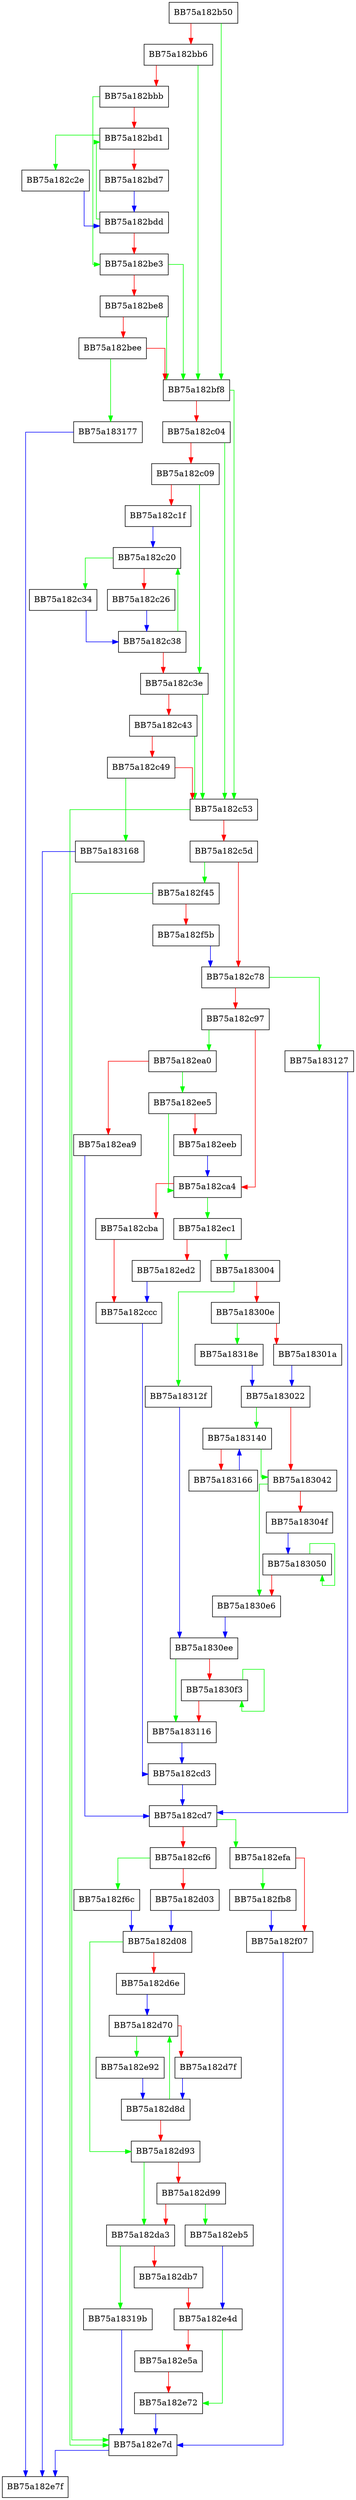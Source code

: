 digraph GetOrAdd {
  node [shape="box"];
  graph [splines=ortho];
  BB75a182b50 -> BB75a182bf8 [color="green"];
  BB75a182b50 -> BB75a182bb6 [color="red"];
  BB75a182bb6 -> BB75a182bf8 [color="green"];
  BB75a182bb6 -> BB75a182bbb [color="red"];
  BB75a182bbb -> BB75a182be3 [color="green"];
  BB75a182bbb -> BB75a182bd1 [color="red"];
  BB75a182bd1 -> BB75a182c2e [color="green"];
  BB75a182bd1 -> BB75a182bd7 [color="red"];
  BB75a182bd7 -> BB75a182bdd [color="blue"];
  BB75a182bdd -> BB75a182bd1 [color="green"];
  BB75a182bdd -> BB75a182be3 [color="red"];
  BB75a182be3 -> BB75a182bf8 [color="green"];
  BB75a182be3 -> BB75a182be8 [color="red"];
  BB75a182be8 -> BB75a182bf8 [color="green"];
  BB75a182be8 -> BB75a182bee [color="red"];
  BB75a182bee -> BB75a183177 [color="green"];
  BB75a182bee -> BB75a182bf8 [color="red"];
  BB75a182bf8 -> BB75a182c53 [color="green"];
  BB75a182bf8 -> BB75a182c04 [color="red"];
  BB75a182c04 -> BB75a182c53 [color="green"];
  BB75a182c04 -> BB75a182c09 [color="red"];
  BB75a182c09 -> BB75a182c3e [color="green"];
  BB75a182c09 -> BB75a182c1f [color="red"];
  BB75a182c1f -> BB75a182c20 [color="blue"];
  BB75a182c20 -> BB75a182c34 [color="green"];
  BB75a182c20 -> BB75a182c26 [color="red"];
  BB75a182c26 -> BB75a182c38 [color="blue"];
  BB75a182c2e -> BB75a182bdd [color="blue"];
  BB75a182c34 -> BB75a182c38 [color="blue"];
  BB75a182c38 -> BB75a182c20 [color="green"];
  BB75a182c38 -> BB75a182c3e [color="red"];
  BB75a182c3e -> BB75a182c53 [color="green"];
  BB75a182c3e -> BB75a182c43 [color="red"];
  BB75a182c43 -> BB75a182c53 [color="green"];
  BB75a182c43 -> BB75a182c49 [color="red"];
  BB75a182c49 -> BB75a183168 [color="green"];
  BB75a182c49 -> BB75a182c53 [color="red"];
  BB75a182c53 -> BB75a182e7d [color="green"];
  BB75a182c53 -> BB75a182c5d [color="red"];
  BB75a182c5d -> BB75a182f45 [color="green"];
  BB75a182c5d -> BB75a182c78 [color="red"];
  BB75a182c78 -> BB75a183127 [color="green"];
  BB75a182c78 -> BB75a182c97 [color="red"];
  BB75a182c97 -> BB75a182ea0 [color="green"];
  BB75a182c97 -> BB75a182ca4 [color="red"];
  BB75a182ca4 -> BB75a182ec1 [color="green"];
  BB75a182ca4 -> BB75a182cba [color="red"];
  BB75a182cba -> BB75a182ccc [color="red"];
  BB75a182ccc -> BB75a182cd3 [color="blue"];
  BB75a182cd3 -> BB75a182cd7 [color="blue"];
  BB75a182cd7 -> BB75a182efa [color="green"];
  BB75a182cd7 -> BB75a182cf6 [color="red"];
  BB75a182cf6 -> BB75a182f6c [color="green"];
  BB75a182cf6 -> BB75a182d03 [color="red"];
  BB75a182d03 -> BB75a182d08 [color="blue"];
  BB75a182d08 -> BB75a182d93 [color="green"];
  BB75a182d08 -> BB75a182d6e [color="red"];
  BB75a182d6e -> BB75a182d70 [color="blue"];
  BB75a182d70 -> BB75a182e92 [color="green"];
  BB75a182d70 -> BB75a182d7f [color="red"];
  BB75a182d7f -> BB75a182d8d [color="blue"];
  BB75a182d8d -> BB75a182d70 [color="green"];
  BB75a182d8d -> BB75a182d93 [color="red"];
  BB75a182d93 -> BB75a182da3 [color="green"];
  BB75a182d93 -> BB75a182d99 [color="red"];
  BB75a182d99 -> BB75a182eb5 [color="green"];
  BB75a182d99 -> BB75a182da3 [color="red"];
  BB75a182da3 -> BB75a18319b [color="green"];
  BB75a182da3 -> BB75a182db7 [color="red"];
  BB75a182db7 -> BB75a182e4d [color="red"];
  BB75a182e4d -> BB75a182e72 [color="green"];
  BB75a182e4d -> BB75a182e5a [color="red"];
  BB75a182e5a -> BB75a182e72 [color="red"];
  BB75a182e72 -> BB75a182e7d [color="blue"];
  BB75a182e7d -> BB75a182e7f [color="blue"];
  BB75a182e92 -> BB75a182d8d [color="blue"];
  BB75a182ea0 -> BB75a182ee5 [color="green"];
  BB75a182ea0 -> BB75a182ea9 [color="red"];
  BB75a182ea9 -> BB75a182cd7 [color="blue"];
  BB75a182eb5 -> BB75a182e4d [color="blue"];
  BB75a182ec1 -> BB75a183004 [color="green"];
  BB75a182ec1 -> BB75a182ed2 [color="red"];
  BB75a182ed2 -> BB75a182ccc [color="blue"];
  BB75a182ee5 -> BB75a182ca4 [color="green"];
  BB75a182ee5 -> BB75a182eeb [color="red"];
  BB75a182eeb -> BB75a182ca4 [color="blue"];
  BB75a182efa -> BB75a182fb8 [color="green"];
  BB75a182efa -> BB75a182f07 [color="red"];
  BB75a182f07 -> BB75a182e7d [color="blue"];
  BB75a182f45 -> BB75a182e7d [color="green"];
  BB75a182f45 -> BB75a182f5b [color="red"];
  BB75a182f5b -> BB75a182c78 [color="blue"];
  BB75a182f6c -> BB75a182d08 [color="blue"];
  BB75a182fb8 -> BB75a182f07 [color="blue"];
  BB75a183004 -> BB75a18312f [color="green"];
  BB75a183004 -> BB75a18300e [color="red"];
  BB75a18300e -> BB75a18318e [color="green"];
  BB75a18300e -> BB75a18301a [color="red"];
  BB75a18301a -> BB75a183022 [color="blue"];
  BB75a183022 -> BB75a183140 [color="green"];
  BB75a183022 -> BB75a183042 [color="red"];
  BB75a183042 -> BB75a1830e6 [color="green"];
  BB75a183042 -> BB75a18304f [color="red"];
  BB75a18304f -> BB75a183050 [color="blue"];
  BB75a183050 -> BB75a183050 [color="green"];
  BB75a183050 -> BB75a1830e6 [color="red"];
  BB75a1830e6 -> BB75a1830ee [color="blue"];
  BB75a1830ee -> BB75a183116 [color="green"];
  BB75a1830ee -> BB75a1830f3 [color="red"];
  BB75a1830f3 -> BB75a1830f3 [color="green"];
  BB75a1830f3 -> BB75a183116 [color="red"];
  BB75a183116 -> BB75a182cd3 [color="blue"];
  BB75a183127 -> BB75a182cd7 [color="blue"];
  BB75a18312f -> BB75a1830ee [color="blue"];
  BB75a183140 -> BB75a183042 [color="green"];
  BB75a183140 -> BB75a183166 [color="red"];
  BB75a183166 -> BB75a183140 [color="blue"];
  BB75a183168 -> BB75a182e7f [color="blue"];
  BB75a183177 -> BB75a182e7f [color="blue"];
  BB75a18318e -> BB75a183022 [color="blue"];
  BB75a18319b -> BB75a182e7d [color="blue"];
}